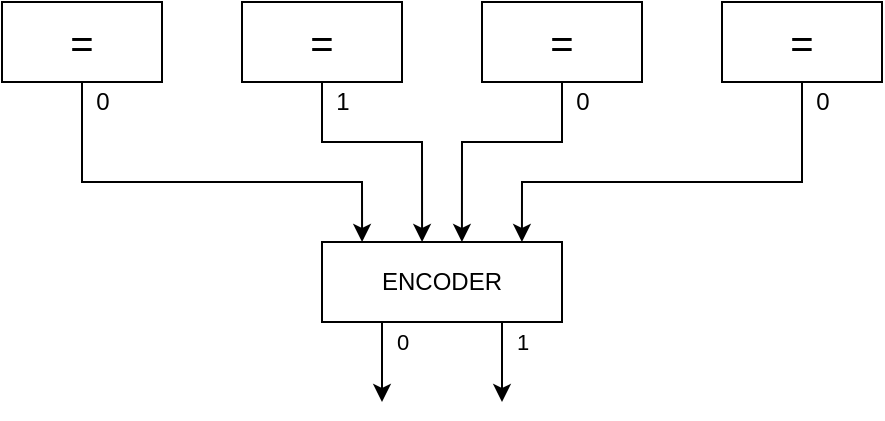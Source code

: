 <mxfile>
    <diagram id="rJwzC1ynOL56sosn3Gq_" name="Pagina-1">
        <mxGraphModel dx="664" dy="476" grid="1" gridSize="10" guides="1" tooltips="1" connect="1" arrows="1" fold="1" page="1" pageScale="1" pageWidth="827" pageHeight="1169" math="0" shadow="0">
            <root>
                <mxCell id="0"/>
                <mxCell id="1" parent="0"/>
                <mxCell id="31" value="0" style="edgeStyle=orthogonalEdgeStyle;rounded=0;html=1;exitX=0.5;exitY=1;exitDx=0;exitDy=0;fontSize=12;endArrow=classic;endFill=1;entryX=0.167;entryY=0;entryDx=0;entryDy=0;entryPerimeter=0;" edge="1" parent="1" source="32" target="47">
                    <mxGeometry x="-0.909" y="10" relative="1" as="geometry">
                        <mxPoint x="160" y="160" as="targetPoint"/>
                        <Array as="points">
                            <mxPoint x="160" y="170"/>
                            <mxPoint x="300" y="170"/>
                        </Array>
                        <mxPoint as="offset"/>
                    </mxGeometry>
                </mxCell>
                <mxCell id="32" value="=" style="rounded=0;whiteSpace=wrap;html=1;fontSize=20;" vertex="1" parent="1">
                    <mxGeometry x="120" y="80" width="80" height="40" as="geometry"/>
                </mxCell>
                <mxCell id="33" style="edgeStyle=orthogonalEdgeStyle;rounded=0;html=1;exitX=0.5;exitY=1;exitDx=0;exitDy=0;fontSize=20;endArrow=classic;endFill=1;" edge="1" parent="1" source="35">
                    <mxGeometry relative="1" as="geometry">
                        <mxPoint x="280" y="120" as="targetPoint"/>
                    </mxGeometry>
                </mxCell>
                <mxCell id="34" value="1" style="edgeStyle=orthogonalEdgeStyle;rounded=0;html=1;exitX=0.5;exitY=1;exitDx=0;exitDy=0;fontSize=12;endArrow=classic;endFill=1;entryX=0.417;entryY=0;entryDx=0;entryDy=0;entryPerimeter=0;" edge="1" parent="1" source="35" target="47">
                    <mxGeometry x="-0.846" y="10" relative="1" as="geometry">
                        <mxPoint x="280" y="160" as="targetPoint"/>
                        <Array as="points">
                            <mxPoint x="280" y="150"/>
                            <mxPoint x="330" y="150"/>
                        </Array>
                        <mxPoint as="offset"/>
                    </mxGeometry>
                </mxCell>
                <mxCell id="35" value="=" style="rounded=0;whiteSpace=wrap;html=1;fontSize=20;" vertex="1" parent="1">
                    <mxGeometry x="240" y="80" width="80" height="40" as="geometry"/>
                </mxCell>
                <mxCell id="36" value="0" style="edgeStyle=orthogonalEdgeStyle;rounded=0;html=1;exitX=0.5;exitY=1;exitDx=0;exitDy=0;fontSize=12;endArrow=classic;endFill=1;entryX=0.583;entryY=0;entryDx=0;entryDy=0;entryPerimeter=0;" edge="1" parent="1" source="37" target="47">
                    <mxGeometry x="-0.846" y="10" relative="1" as="geometry">
                        <mxPoint x="360" y="200" as="targetPoint"/>
                        <Array as="points">
                            <mxPoint x="400" y="150"/>
                            <mxPoint x="350" y="150"/>
                        </Array>
                        <mxPoint as="offset"/>
                    </mxGeometry>
                </mxCell>
                <mxCell id="37" value="=" style="rounded=0;whiteSpace=wrap;html=1;fontSize=20;" vertex="1" parent="1">
                    <mxGeometry x="360" y="80" width="80" height="40" as="geometry"/>
                </mxCell>
                <mxCell id="38" value="0" style="edgeStyle=orthogonalEdgeStyle;rounded=0;html=1;exitX=0.5;exitY=1;exitDx=0;exitDy=0;fontSize=12;endArrow=classic;endFill=1;entryX=0.833;entryY=0;entryDx=0;entryDy=0;entryPerimeter=0;" edge="1" parent="1" source="39" target="47">
                    <mxGeometry x="-0.909" y="10" relative="1" as="geometry">
                        <mxPoint x="520" y="160" as="targetPoint"/>
                        <Array as="points">
                            <mxPoint x="520" y="170"/>
                            <mxPoint x="380" y="170"/>
                        </Array>
                        <mxPoint as="offset"/>
                    </mxGeometry>
                </mxCell>
                <mxCell id="39" value="=" style="rounded=0;whiteSpace=wrap;html=1;fontSize=20;" vertex="1" parent="1">
                    <mxGeometry x="480" y="80" width="80" height="40" as="geometry"/>
                </mxCell>
                <mxCell id="49" value="0" style="edgeStyle=none;html=1;exitX=0.25;exitY=1;exitDx=0;exitDy=0;" edge="1" parent="1" source="47">
                    <mxGeometry x="-0.5" y="10" relative="1" as="geometry">
                        <mxPoint x="310" y="280" as="targetPoint"/>
                        <mxPoint as="offset"/>
                    </mxGeometry>
                </mxCell>
                <mxCell id="51" value="1" style="edgeStyle=none;html=1;exitX=0.75;exitY=1;exitDx=0;exitDy=0;" edge="1" parent="1" source="47">
                    <mxGeometry x="-0.5" y="10" relative="1" as="geometry">
                        <mxPoint x="370" y="280" as="targetPoint"/>
                        <mxPoint as="offset"/>
                    </mxGeometry>
                </mxCell>
                <mxCell id="47" value="ENCODER" style="rounded=0;whiteSpace=wrap;html=1;" vertex="1" parent="1">
                    <mxGeometry x="280" y="200" width="120" height="40" as="geometry"/>
                </mxCell>
            </root>
        </mxGraphModel>
    </diagram>
</mxfile>